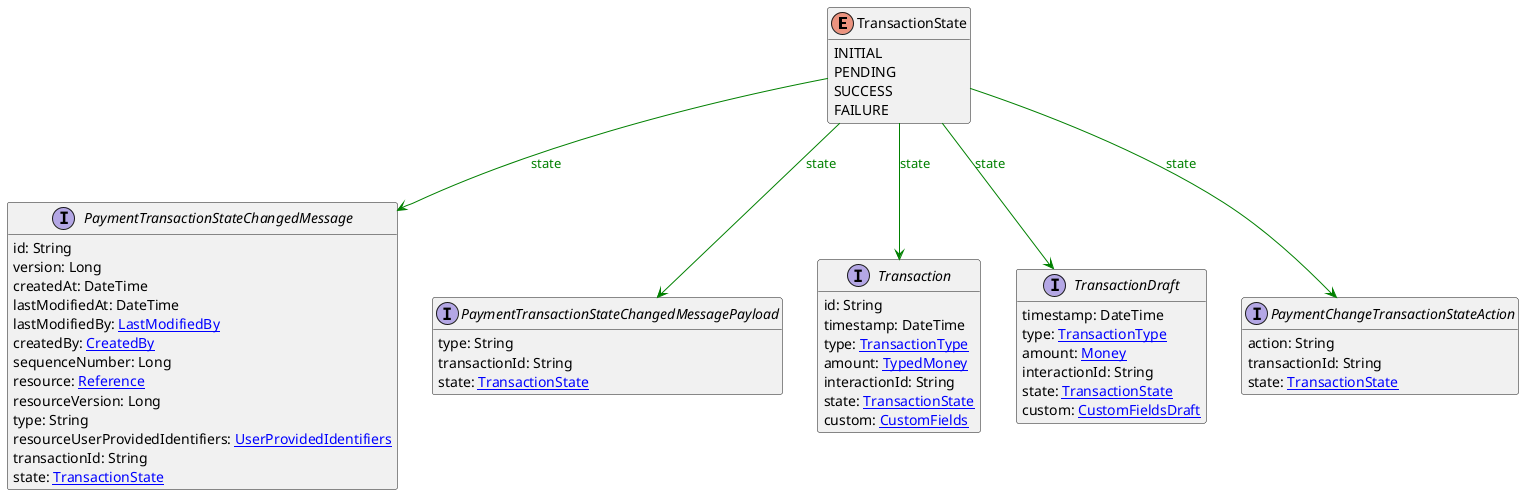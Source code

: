 @startuml

hide methods
enum TransactionState {
    INITIAL
    PENDING
    SUCCESS
    FAILURE
}
interface PaymentTransactionStateChangedMessage [[PaymentTransactionStateChangedMessage.svg]]  {
    id: String
    version: Long
    createdAt: DateTime
    lastModifiedAt: DateTime
    lastModifiedBy: [[LastModifiedBy.svg LastModifiedBy]]
    createdBy: [[CreatedBy.svg CreatedBy]]
    sequenceNumber: Long
    resource: [[Reference.svg Reference]]
    resourceVersion: Long
    type: String
    resourceUserProvidedIdentifiers: [[UserProvidedIdentifiers.svg UserProvidedIdentifiers]]
    transactionId: String
    state: [[TransactionState.svg TransactionState]]
}
interface PaymentTransactionStateChangedMessagePayload [[PaymentTransactionStateChangedMessagePayload.svg]]  {
    type: String
    transactionId: String
    state: [[TransactionState.svg TransactionState]]
}
interface Transaction [[Transaction.svg]]  {
    id: String
    timestamp: DateTime
    type: [[TransactionType.svg TransactionType]]
    amount: [[TypedMoney.svg TypedMoney]]
    interactionId: String
    state: [[TransactionState.svg TransactionState]]
    custom: [[CustomFields.svg CustomFields]]
}
interface TransactionDraft [[TransactionDraft.svg]]  {
    timestamp: DateTime
    type: [[TransactionType.svg TransactionType]]
    amount: [[Money.svg Money]]
    interactionId: String
    state: [[TransactionState.svg TransactionState]]
    custom: [[CustomFieldsDraft.svg CustomFieldsDraft]]
}
interface PaymentChangeTransactionStateAction [[PaymentChangeTransactionStateAction.svg]]  {
    action: String
    transactionId: String
    state: [[TransactionState.svg TransactionState]]
}
TransactionState --> PaymentTransactionStateChangedMessage #green;text:green : "state"
TransactionState --> PaymentTransactionStateChangedMessagePayload #green;text:green : "state"
TransactionState --> Transaction #green;text:green : "state"
TransactionState --> TransactionDraft #green;text:green : "state"
TransactionState --> PaymentChangeTransactionStateAction #green;text:green : "state"
@enduml
